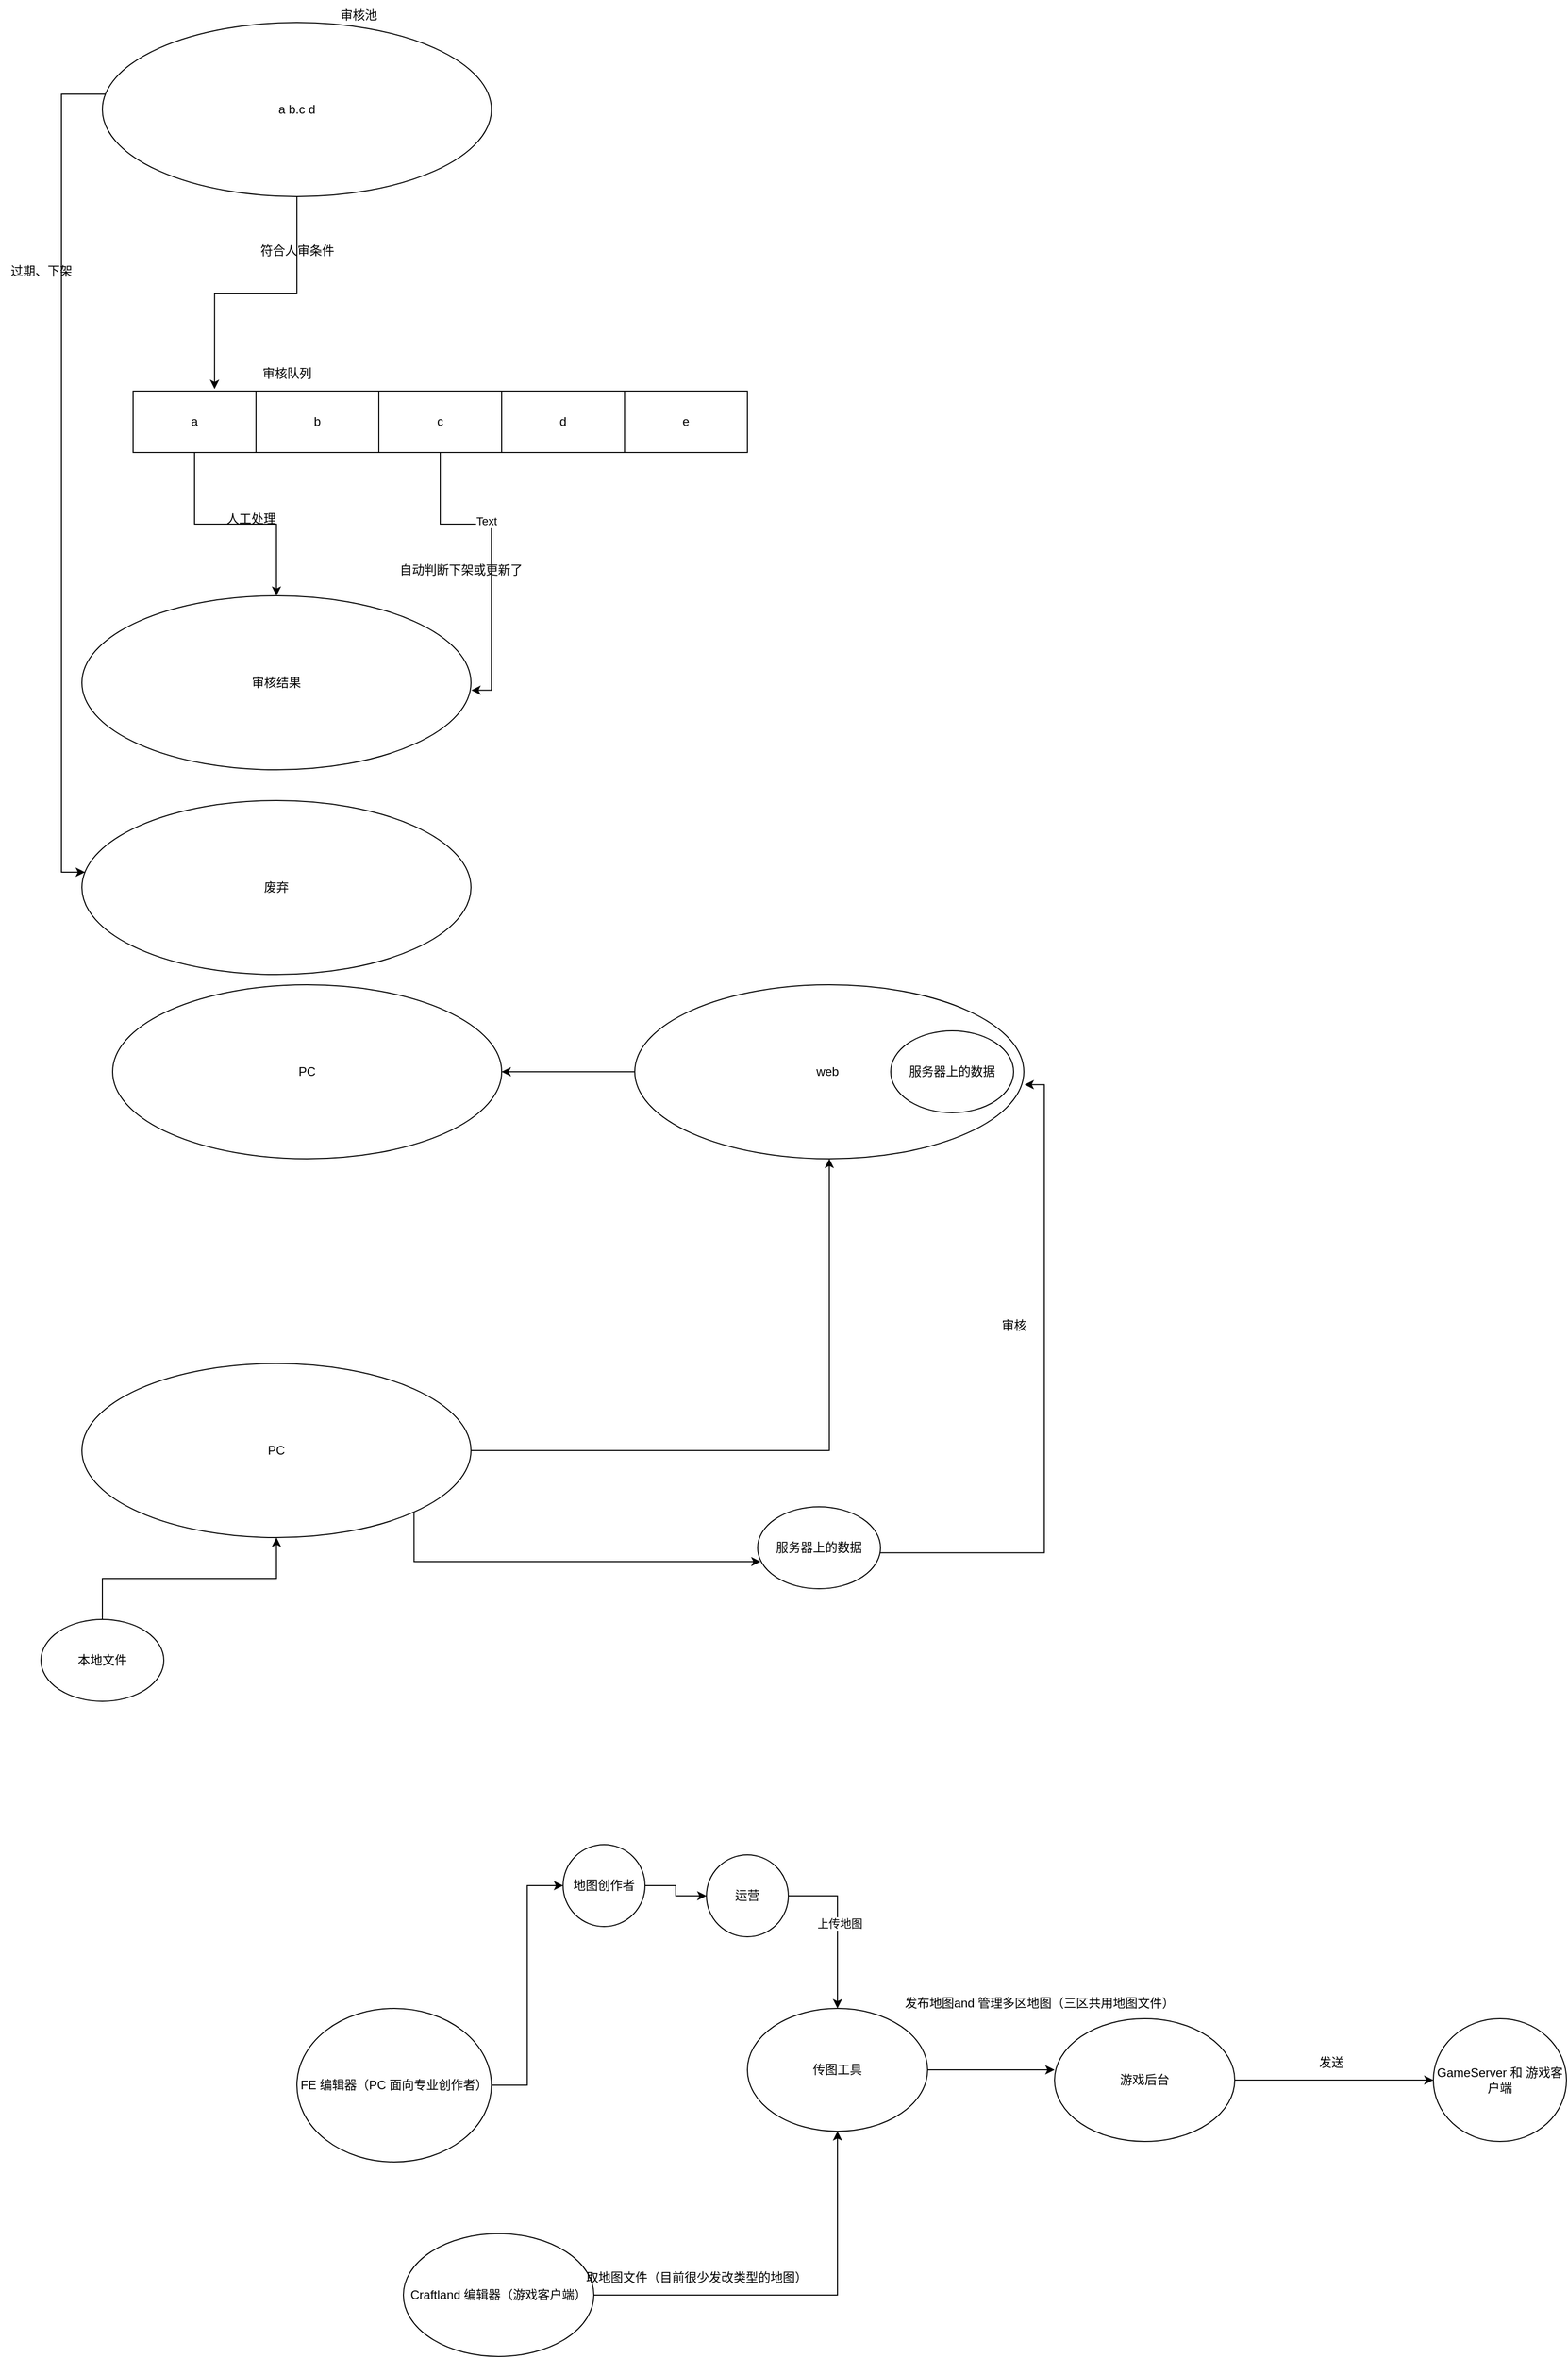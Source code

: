 <mxfile version="24.2.1" type="github">
  <diagram name="Page-1" id="76cawYGLzmRTCJIRn4Xe">
    <mxGraphModel dx="1527" dy="995" grid="1" gridSize="10" guides="1" tooltips="1" connect="1" arrows="1" fold="1" page="1" pageScale="1" pageWidth="827" pageHeight="1169" math="0" shadow="0">
      <root>
        <mxCell id="0" />
        <mxCell id="1" parent="0" />
        <mxCell id="PZpXFT_uW1NQQeK_htyu-3" value="b" style="rounded=0;whiteSpace=wrap;html=1;" parent="1" vertex="1">
          <mxGeometry x="270" y="390" width="120" height="60" as="geometry" />
        </mxCell>
        <mxCell id="PZpXFT_uW1NQQeK_htyu-11" style="edgeStyle=orthogonalEdgeStyle;rounded=0;orthogonalLoop=1;jettySize=auto;html=1;" parent="1" source="PZpXFT_uW1NQQeK_htyu-4" target="PZpXFT_uW1NQQeK_htyu-10" edge="1">
          <mxGeometry relative="1" as="geometry" />
        </mxCell>
        <mxCell id="PZpXFT_uW1NQQeK_htyu-4" value="a" style="rounded=0;whiteSpace=wrap;html=1;" parent="1" vertex="1">
          <mxGeometry x="150" y="390" width="120" height="60" as="geometry" />
        </mxCell>
        <mxCell id="PZpXFT_uW1NQQeK_htyu-5" value="c" style="rounded=0;whiteSpace=wrap;html=1;" parent="1" vertex="1">
          <mxGeometry x="390" y="390" width="120" height="60" as="geometry" />
        </mxCell>
        <mxCell id="PZpXFT_uW1NQQeK_htyu-6" value="d" style="rounded=0;whiteSpace=wrap;html=1;" parent="1" vertex="1">
          <mxGeometry x="510" y="390" width="120" height="60" as="geometry" />
        </mxCell>
        <mxCell id="PZpXFT_uW1NQQeK_htyu-7" value="e" style="rounded=0;whiteSpace=wrap;html=1;" parent="1" vertex="1">
          <mxGeometry x="630" y="390" width="120" height="60" as="geometry" />
        </mxCell>
        <mxCell id="PZpXFT_uW1NQQeK_htyu-14" style="edgeStyle=orthogonalEdgeStyle;rounded=0;orthogonalLoop=1;jettySize=auto;html=1;" parent="1" source="PZpXFT_uW1NQQeK_htyu-8" target="PZpXFT_uW1NQQeK_htyu-21" edge="1">
          <mxGeometry relative="1" as="geometry">
            <Array as="points">
              <mxPoint x="80" y="100" />
              <mxPoint x="80" y="860" />
            </Array>
          </mxGeometry>
        </mxCell>
        <mxCell id="PZpXFT_uW1NQQeK_htyu-8" value="a b.c d" style="ellipse;whiteSpace=wrap;html=1;" parent="1" vertex="1">
          <mxGeometry x="120" y="30" width="380" height="170" as="geometry" />
        </mxCell>
        <mxCell id="PZpXFT_uW1NQQeK_htyu-9" style="edgeStyle=orthogonalEdgeStyle;rounded=0;orthogonalLoop=1;jettySize=auto;html=1;entryX=0.663;entryY=-0.033;entryDx=0;entryDy=0;entryPerimeter=0;" parent="1" source="PZpXFT_uW1NQQeK_htyu-8" target="PZpXFT_uW1NQQeK_htyu-4" edge="1">
          <mxGeometry relative="1" as="geometry" />
        </mxCell>
        <mxCell id="PZpXFT_uW1NQQeK_htyu-10" value="审核结果" style="ellipse;whiteSpace=wrap;html=1;" parent="1" vertex="1">
          <mxGeometry x="100" y="590" width="380" height="170" as="geometry" />
        </mxCell>
        <mxCell id="PZpXFT_uW1NQQeK_htyu-12" value="审核池" style="text;html=1;align=center;verticalAlign=middle;resizable=0;points=[];autosize=1;strokeColor=none;fillColor=none;" parent="1" vertex="1">
          <mxGeometry x="340" y="8" width="60" height="30" as="geometry" />
        </mxCell>
        <mxCell id="PZpXFT_uW1NQQeK_htyu-13" value="审核队列" style="text;html=1;align=center;verticalAlign=middle;resizable=0;points=[];autosize=1;strokeColor=none;fillColor=none;" parent="1" vertex="1">
          <mxGeometry x="265" y="358" width="70" height="30" as="geometry" />
        </mxCell>
        <mxCell id="PZpXFT_uW1NQQeK_htyu-15" value="过期、下架" style="text;html=1;align=center;verticalAlign=middle;resizable=0;points=[];autosize=1;strokeColor=none;fillColor=none;" parent="1" vertex="1">
          <mxGeometry x="20" y="258" width="80" height="30" as="geometry" />
        </mxCell>
        <mxCell id="PZpXFT_uW1NQQeK_htyu-16" value="符合人审条件" style="text;html=1;align=center;verticalAlign=middle;resizable=0;points=[];autosize=1;strokeColor=none;fillColor=none;" parent="1" vertex="1">
          <mxGeometry x="260" y="238" width="100" height="30" as="geometry" />
        </mxCell>
        <mxCell id="PZpXFT_uW1NQQeK_htyu-17" style="edgeStyle=orthogonalEdgeStyle;rounded=0;orthogonalLoop=1;jettySize=auto;html=1;exitX=0.5;exitY=1;exitDx=0;exitDy=0;entryX=1.001;entryY=0.543;entryDx=0;entryDy=0;entryPerimeter=0;" parent="1" source="PZpXFT_uW1NQQeK_htyu-5" target="PZpXFT_uW1NQQeK_htyu-10" edge="1">
          <mxGeometry relative="1" as="geometry" />
        </mxCell>
        <mxCell id="PZpXFT_uW1NQQeK_htyu-18" value="Text" style="edgeLabel;html=1;align=center;verticalAlign=middle;resizable=0;points=[];" parent="PZpXFT_uW1NQQeK_htyu-17" vertex="1" connectable="0">
          <mxGeometry x="-0.241" y="3" relative="1" as="geometry">
            <mxPoint as="offset" />
          </mxGeometry>
        </mxCell>
        <mxCell id="PZpXFT_uW1NQQeK_htyu-19" value="人工处理" style="text;html=1;align=center;verticalAlign=middle;resizable=0;points=[];autosize=1;strokeColor=none;fillColor=none;" parent="1" vertex="1">
          <mxGeometry x="230" y="500" width="70" height="30" as="geometry" />
        </mxCell>
        <mxCell id="PZpXFT_uW1NQQeK_htyu-20" value="自动判断下架或更新了" style="text;html=1;align=center;verticalAlign=middle;resizable=0;points=[];autosize=1;strokeColor=none;fillColor=none;" parent="1" vertex="1">
          <mxGeometry x="400" y="550" width="140" height="30" as="geometry" />
        </mxCell>
        <mxCell id="PZpXFT_uW1NQQeK_htyu-21" value="废弃" style="ellipse;whiteSpace=wrap;html=1;" parent="1" vertex="1">
          <mxGeometry x="100" y="790" width="380" height="170" as="geometry" />
        </mxCell>
        <mxCell id="PZpXFT_uW1NQQeK_htyu-24" style="edgeStyle=orthogonalEdgeStyle;rounded=0;orthogonalLoop=1;jettySize=auto;html=1;" parent="1" source="PZpXFT_uW1NQQeK_htyu-22" target="PZpXFT_uW1NQQeK_htyu-23" edge="1">
          <mxGeometry relative="1" as="geometry" />
        </mxCell>
        <mxCell id="PZpXFT_uW1NQQeK_htyu-22" value="PC" style="ellipse;whiteSpace=wrap;html=1;" parent="1" vertex="1">
          <mxGeometry x="100" y="1340" width="380" height="170" as="geometry" />
        </mxCell>
        <mxCell id="PZpXFT_uW1NQQeK_htyu-26" style="edgeStyle=orthogonalEdgeStyle;rounded=0;orthogonalLoop=1;jettySize=auto;html=1;" parent="1" source="PZpXFT_uW1NQQeK_htyu-23" target="PZpXFT_uW1NQQeK_htyu-25" edge="1">
          <mxGeometry relative="1" as="geometry" />
        </mxCell>
        <mxCell id="PZpXFT_uW1NQQeK_htyu-23" value="web&amp;nbsp;" style="ellipse;whiteSpace=wrap;html=1;" parent="1" vertex="1">
          <mxGeometry x="640" y="970" width="380" height="170" as="geometry" />
        </mxCell>
        <mxCell id="PZpXFT_uW1NQQeK_htyu-25" value="PC" style="ellipse;whiteSpace=wrap;html=1;" parent="1" vertex="1">
          <mxGeometry x="130" y="970" width="380" height="170" as="geometry" />
        </mxCell>
        <mxCell id="PZpXFT_uW1NQQeK_htyu-28" style="edgeStyle=orthogonalEdgeStyle;rounded=0;orthogonalLoop=1;jettySize=auto;html=1;" parent="1" source="PZpXFT_uW1NQQeK_htyu-27" target="PZpXFT_uW1NQQeK_htyu-22" edge="1">
          <mxGeometry relative="1" as="geometry" />
        </mxCell>
        <mxCell id="PZpXFT_uW1NQQeK_htyu-27" value="本地文件" style="ellipse;whiteSpace=wrap;html=1;" parent="1" vertex="1">
          <mxGeometry x="60" y="1590" width="120" height="80" as="geometry" />
        </mxCell>
        <mxCell id="PZpXFT_uW1NQQeK_htyu-29" value="服务器上的数据" style="ellipse;whiteSpace=wrap;html=1;" parent="1" vertex="1">
          <mxGeometry x="890" y="1015" width="120" height="80" as="geometry" />
        </mxCell>
        <mxCell id="PZpXFT_uW1NQQeK_htyu-32" style="edgeStyle=orthogonalEdgeStyle;rounded=0;orthogonalLoop=1;jettySize=auto;html=1;entryX=1.002;entryY=0.574;entryDx=0;entryDy=0;entryPerimeter=0;" parent="1" target="PZpXFT_uW1NQQeK_htyu-23" edge="1">
          <mxGeometry relative="1" as="geometry">
            <mxPoint x="880" y="1524.9" as="sourcePoint" />
            <mxPoint x="1024.35" y="1160.004" as="targetPoint" />
            <Array as="points">
              <mxPoint x="1040" y="1525" />
              <mxPoint x="1040" y="1068" />
            </Array>
          </mxGeometry>
        </mxCell>
        <mxCell id="PZpXFT_uW1NQQeK_htyu-30" value="服务器上的数据" style="ellipse;whiteSpace=wrap;html=1;" parent="1" vertex="1">
          <mxGeometry x="760" y="1480" width="120" height="80" as="geometry" />
        </mxCell>
        <mxCell id="PZpXFT_uW1NQQeK_htyu-31" style="edgeStyle=orthogonalEdgeStyle;rounded=0;orthogonalLoop=1;jettySize=auto;html=1;exitX=1;exitY=1;exitDx=0;exitDy=0;entryX=0.023;entryY=0.669;entryDx=0;entryDy=0;entryPerimeter=0;" parent="1" source="PZpXFT_uW1NQQeK_htyu-22" target="PZpXFT_uW1NQQeK_htyu-30" edge="1">
          <mxGeometry relative="1" as="geometry">
            <Array as="points">
              <mxPoint x="424" y="1534" />
            </Array>
          </mxGeometry>
        </mxCell>
        <mxCell id="PZpXFT_uW1NQQeK_htyu-33" value="审核" style="text;html=1;align=center;verticalAlign=middle;resizable=0;points=[];autosize=1;strokeColor=none;fillColor=none;" parent="1" vertex="1">
          <mxGeometry x="985" y="1288" width="50" height="30" as="geometry" />
        </mxCell>
        <mxCell id="-3kqFUu_voOcF4lObSms-8" style="edgeStyle=orthogonalEdgeStyle;rounded=0;orthogonalLoop=1;jettySize=auto;html=1;entryX=0;entryY=0.5;entryDx=0;entryDy=0;" edge="1" parent="1" source="-3kqFUu_voOcF4lObSms-1" target="-3kqFUu_voOcF4lObSms-9">
          <mxGeometry relative="1" as="geometry">
            <mxPoint x="640" y="1990" as="targetPoint" />
          </mxGeometry>
        </mxCell>
        <mxCell id="-3kqFUu_voOcF4lObSms-1" value="FE 编辑器（PC 面向专业创作者）" style="ellipse;whiteSpace=wrap;html=1;" vertex="1" parent="1">
          <mxGeometry x="310" y="1970" width="190" height="150" as="geometry" />
        </mxCell>
        <mxCell id="-3kqFUu_voOcF4lObSms-18" style="edgeStyle=orthogonalEdgeStyle;rounded=0;orthogonalLoop=1;jettySize=auto;html=1;entryX=0.5;entryY=1;entryDx=0;entryDy=0;" edge="1" parent="1" source="-3kqFUu_voOcF4lObSms-3" target="-3kqFUu_voOcF4lObSms-7">
          <mxGeometry relative="1" as="geometry" />
        </mxCell>
        <mxCell id="-3kqFUu_voOcF4lObSms-3" value="Craftland 编辑器（游戏客户端）" style="ellipse;whiteSpace=wrap;html=1;" vertex="1" parent="1">
          <mxGeometry x="414" y="2190" width="186" height="120" as="geometry" />
        </mxCell>
        <mxCell id="-3kqFUu_voOcF4lObSms-14" style="edgeStyle=orthogonalEdgeStyle;rounded=0;orthogonalLoop=1;jettySize=auto;html=1;" edge="1" parent="1" source="-3kqFUu_voOcF4lObSms-7">
          <mxGeometry relative="1" as="geometry">
            <mxPoint x="1050" y="2030" as="targetPoint" />
          </mxGeometry>
        </mxCell>
        <mxCell id="-3kqFUu_voOcF4lObSms-7" value="传图工具" style="ellipse;whiteSpace=wrap;html=1;" vertex="1" parent="1">
          <mxGeometry x="750" y="1970" width="176" height="120" as="geometry" />
        </mxCell>
        <mxCell id="-3kqFUu_voOcF4lObSms-9" value="地图创作者" style="ellipse;whiteSpace=wrap;html=1;" vertex="1" parent="1">
          <mxGeometry x="570" y="1810" width="80" height="80" as="geometry" />
        </mxCell>
        <mxCell id="-3kqFUu_voOcF4lObSms-12" style="edgeStyle=orthogonalEdgeStyle;rounded=0;orthogonalLoop=1;jettySize=auto;html=1;exitX=1;exitY=0.5;exitDx=0;exitDy=0;" edge="1" parent="1" source="-3kqFUu_voOcF4lObSms-11" target="-3kqFUu_voOcF4lObSms-7">
          <mxGeometry relative="1" as="geometry" />
        </mxCell>
        <mxCell id="-3kqFUu_voOcF4lObSms-13" value="上传地图" style="edgeLabel;html=1;align=center;verticalAlign=middle;resizable=0;points=[];" vertex="1" connectable="0" parent="-3kqFUu_voOcF4lObSms-12">
          <mxGeometry x="-0.049" y="2" relative="1" as="geometry">
            <mxPoint as="offset" />
          </mxGeometry>
        </mxCell>
        <mxCell id="-3kqFUu_voOcF4lObSms-20" style="edgeStyle=orthogonalEdgeStyle;rounded=0;orthogonalLoop=1;jettySize=auto;html=1;" edge="1" parent="1" source="-3kqFUu_voOcF4lObSms-15">
          <mxGeometry relative="1" as="geometry">
            <mxPoint x="1420" y="2040" as="targetPoint" />
          </mxGeometry>
        </mxCell>
        <mxCell id="-3kqFUu_voOcF4lObSms-15" value="游戏后台" style="ellipse;whiteSpace=wrap;html=1;" vertex="1" parent="1">
          <mxGeometry x="1050" y="1980" width="176" height="120" as="geometry" />
        </mxCell>
        <mxCell id="-3kqFUu_voOcF4lObSms-16" value="发布地图and 管理多区地图（三区共用地图文件）" style="text;html=1;align=center;verticalAlign=middle;resizable=0;points=[];autosize=1;strokeColor=none;fillColor=none;" vertex="1" parent="1">
          <mxGeometry x="890" y="1950" width="290" height="30" as="geometry" />
        </mxCell>
        <mxCell id="-3kqFUu_voOcF4lObSms-17" value="" style="edgeStyle=orthogonalEdgeStyle;rounded=0;orthogonalLoop=1;jettySize=auto;html=1;" edge="1" parent="1" source="-3kqFUu_voOcF4lObSms-9" target="-3kqFUu_voOcF4lObSms-11">
          <mxGeometry relative="1" as="geometry">
            <mxPoint x="760" y="1980" as="targetPoint" />
            <mxPoint x="650" y="1850" as="sourcePoint" />
          </mxGeometry>
        </mxCell>
        <mxCell id="-3kqFUu_voOcF4lObSms-11" value="运营" style="ellipse;whiteSpace=wrap;html=1;" vertex="1" parent="1">
          <mxGeometry x="710" y="1820" width="80" height="80" as="geometry" />
        </mxCell>
        <mxCell id="-3kqFUu_voOcF4lObSms-19" value="取地图文件（目前很少发改类型的地图）" style="text;html=1;align=center;verticalAlign=middle;resizable=0;points=[];autosize=1;strokeColor=none;fillColor=none;" vertex="1" parent="1">
          <mxGeometry x="580" y="2218" width="240" height="30" as="geometry" />
        </mxCell>
        <mxCell id="-3kqFUu_voOcF4lObSms-21" value="GameServer 和 游戏客户端" style="ellipse;whiteSpace=wrap;html=1;" vertex="1" parent="1">
          <mxGeometry x="1420" y="1980" width="130" height="120" as="geometry" />
        </mxCell>
        <mxCell id="-3kqFUu_voOcF4lObSms-22" value="发送" style="text;html=1;align=center;verticalAlign=middle;resizable=0;points=[];autosize=1;strokeColor=none;fillColor=none;" vertex="1" parent="1">
          <mxGeometry x="1295" y="2008" width="50" height="30" as="geometry" />
        </mxCell>
      </root>
    </mxGraphModel>
  </diagram>
</mxfile>
